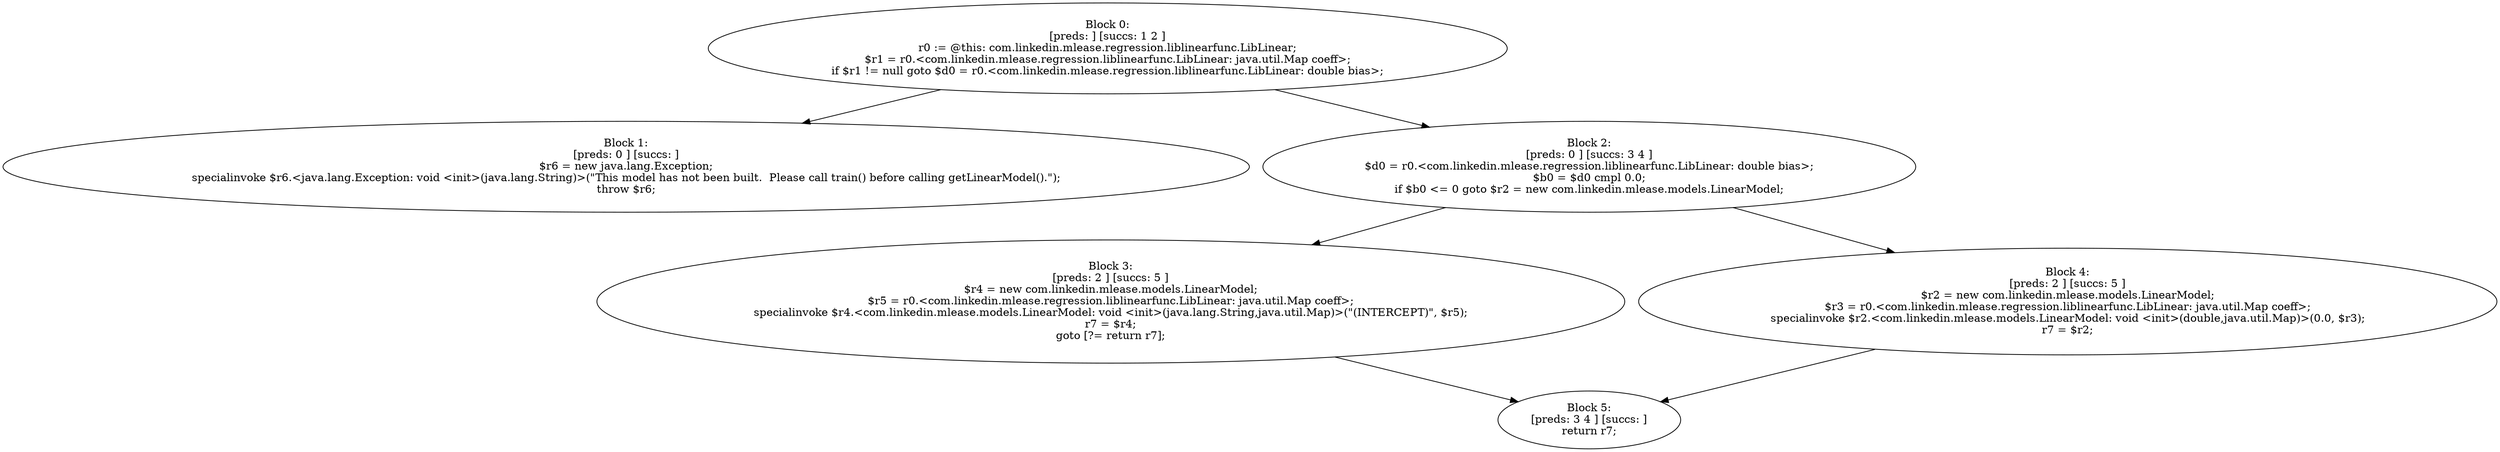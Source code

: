 digraph "unitGraph" {
    "Block 0:
[preds: ] [succs: 1 2 ]
r0 := @this: com.linkedin.mlease.regression.liblinearfunc.LibLinear;
$r1 = r0.<com.linkedin.mlease.regression.liblinearfunc.LibLinear: java.util.Map coeff>;
if $r1 != null goto $d0 = r0.<com.linkedin.mlease.regression.liblinearfunc.LibLinear: double bias>;
"
    "Block 1:
[preds: 0 ] [succs: ]
$r6 = new java.lang.Exception;
specialinvoke $r6.<java.lang.Exception: void <init>(java.lang.String)>(\"This model has not been built.  Please call train() before calling getLinearModel().\");
throw $r6;
"
    "Block 2:
[preds: 0 ] [succs: 3 4 ]
$d0 = r0.<com.linkedin.mlease.regression.liblinearfunc.LibLinear: double bias>;
$b0 = $d0 cmpl 0.0;
if $b0 <= 0 goto $r2 = new com.linkedin.mlease.models.LinearModel;
"
    "Block 3:
[preds: 2 ] [succs: 5 ]
$r4 = new com.linkedin.mlease.models.LinearModel;
$r5 = r0.<com.linkedin.mlease.regression.liblinearfunc.LibLinear: java.util.Map coeff>;
specialinvoke $r4.<com.linkedin.mlease.models.LinearModel: void <init>(java.lang.String,java.util.Map)>(\"(INTERCEPT)\", $r5);
r7 = $r4;
goto [?= return r7];
"
    "Block 4:
[preds: 2 ] [succs: 5 ]
$r2 = new com.linkedin.mlease.models.LinearModel;
$r3 = r0.<com.linkedin.mlease.regression.liblinearfunc.LibLinear: java.util.Map coeff>;
specialinvoke $r2.<com.linkedin.mlease.models.LinearModel: void <init>(double,java.util.Map)>(0.0, $r3);
r7 = $r2;
"
    "Block 5:
[preds: 3 4 ] [succs: ]
return r7;
"
    "Block 0:
[preds: ] [succs: 1 2 ]
r0 := @this: com.linkedin.mlease.regression.liblinearfunc.LibLinear;
$r1 = r0.<com.linkedin.mlease.regression.liblinearfunc.LibLinear: java.util.Map coeff>;
if $r1 != null goto $d0 = r0.<com.linkedin.mlease.regression.liblinearfunc.LibLinear: double bias>;
"->"Block 1:
[preds: 0 ] [succs: ]
$r6 = new java.lang.Exception;
specialinvoke $r6.<java.lang.Exception: void <init>(java.lang.String)>(\"This model has not been built.  Please call train() before calling getLinearModel().\");
throw $r6;
";
    "Block 0:
[preds: ] [succs: 1 2 ]
r0 := @this: com.linkedin.mlease.regression.liblinearfunc.LibLinear;
$r1 = r0.<com.linkedin.mlease.regression.liblinearfunc.LibLinear: java.util.Map coeff>;
if $r1 != null goto $d0 = r0.<com.linkedin.mlease.regression.liblinearfunc.LibLinear: double bias>;
"->"Block 2:
[preds: 0 ] [succs: 3 4 ]
$d0 = r0.<com.linkedin.mlease.regression.liblinearfunc.LibLinear: double bias>;
$b0 = $d0 cmpl 0.0;
if $b0 <= 0 goto $r2 = new com.linkedin.mlease.models.LinearModel;
";
    "Block 2:
[preds: 0 ] [succs: 3 4 ]
$d0 = r0.<com.linkedin.mlease.regression.liblinearfunc.LibLinear: double bias>;
$b0 = $d0 cmpl 0.0;
if $b0 <= 0 goto $r2 = new com.linkedin.mlease.models.LinearModel;
"->"Block 3:
[preds: 2 ] [succs: 5 ]
$r4 = new com.linkedin.mlease.models.LinearModel;
$r5 = r0.<com.linkedin.mlease.regression.liblinearfunc.LibLinear: java.util.Map coeff>;
specialinvoke $r4.<com.linkedin.mlease.models.LinearModel: void <init>(java.lang.String,java.util.Map)>(\"(INTERCEPT)\", $r5);
r7 = $r4;
goto [?= return r7];
";
    "Block 2:
[preds: 0 ] [succs: 3 4 ]
$d0 = r0.<com.linkedin.mlease.regression.liblinearfunc.LibLinear: double bias>;
$b0 = $d0 cmpl 0.0;
if $b0 <= 0 goto $r2 = new com.linkedin.mlease.models.LinearModel;
"->"Block 4:
[preds: 2 ] [succs: 5 ]
$r2 = new com.linkedin.mlease.models.LinearModel;
$r3 = r0.<com.linkedin.mlease.regression.liblinearfunc.LibLinear: java.util.Map coeff>;
specialinvoke $r2.<com.linkedin.mlease.models.LinearModel: void <init>(double,java.util.Map)>(0.0, $r3);
r7 = $r2;
";
    "Block 3:
[preds: 2 ] [succs: 5 ]
$r4 = new com.linkedin.mlease.models.LinearModel;
$r5 = r0.<com.linkedin.mlease.regression.liblinearfunc.LibLinear: java.util.Map coeff>;
specialinvoke $r4.<com.linkedin.mlease.models.LinearModel: void <init>(java.lang.String,java.util.Map)>(\"(INTERCEPT)\", $r5);
r7 = $r4;
goto [?= return r7];
"->"Block 5:
[preds: 3 4 ] [succs: ]
return r7;
";
    "Block 4:
[preds: 2 ] [succs: 5 ]
$r2 = new com.linkedin.mlease.models.LinearModel;
$r3 = r0.<com.linkedin.mlease.regression.liblinearfunc.LibLinear: java.util.Map coeff>;
specialinvoke $r2.<com.linkedin.mlease.models.LinearModel: void <init>(double,java.util.Map)>(0.0, $r3);
r7 = $r2;
"->"Block 5:
[preds: 3 4 ] [succs: ]
return r7;
";
}
